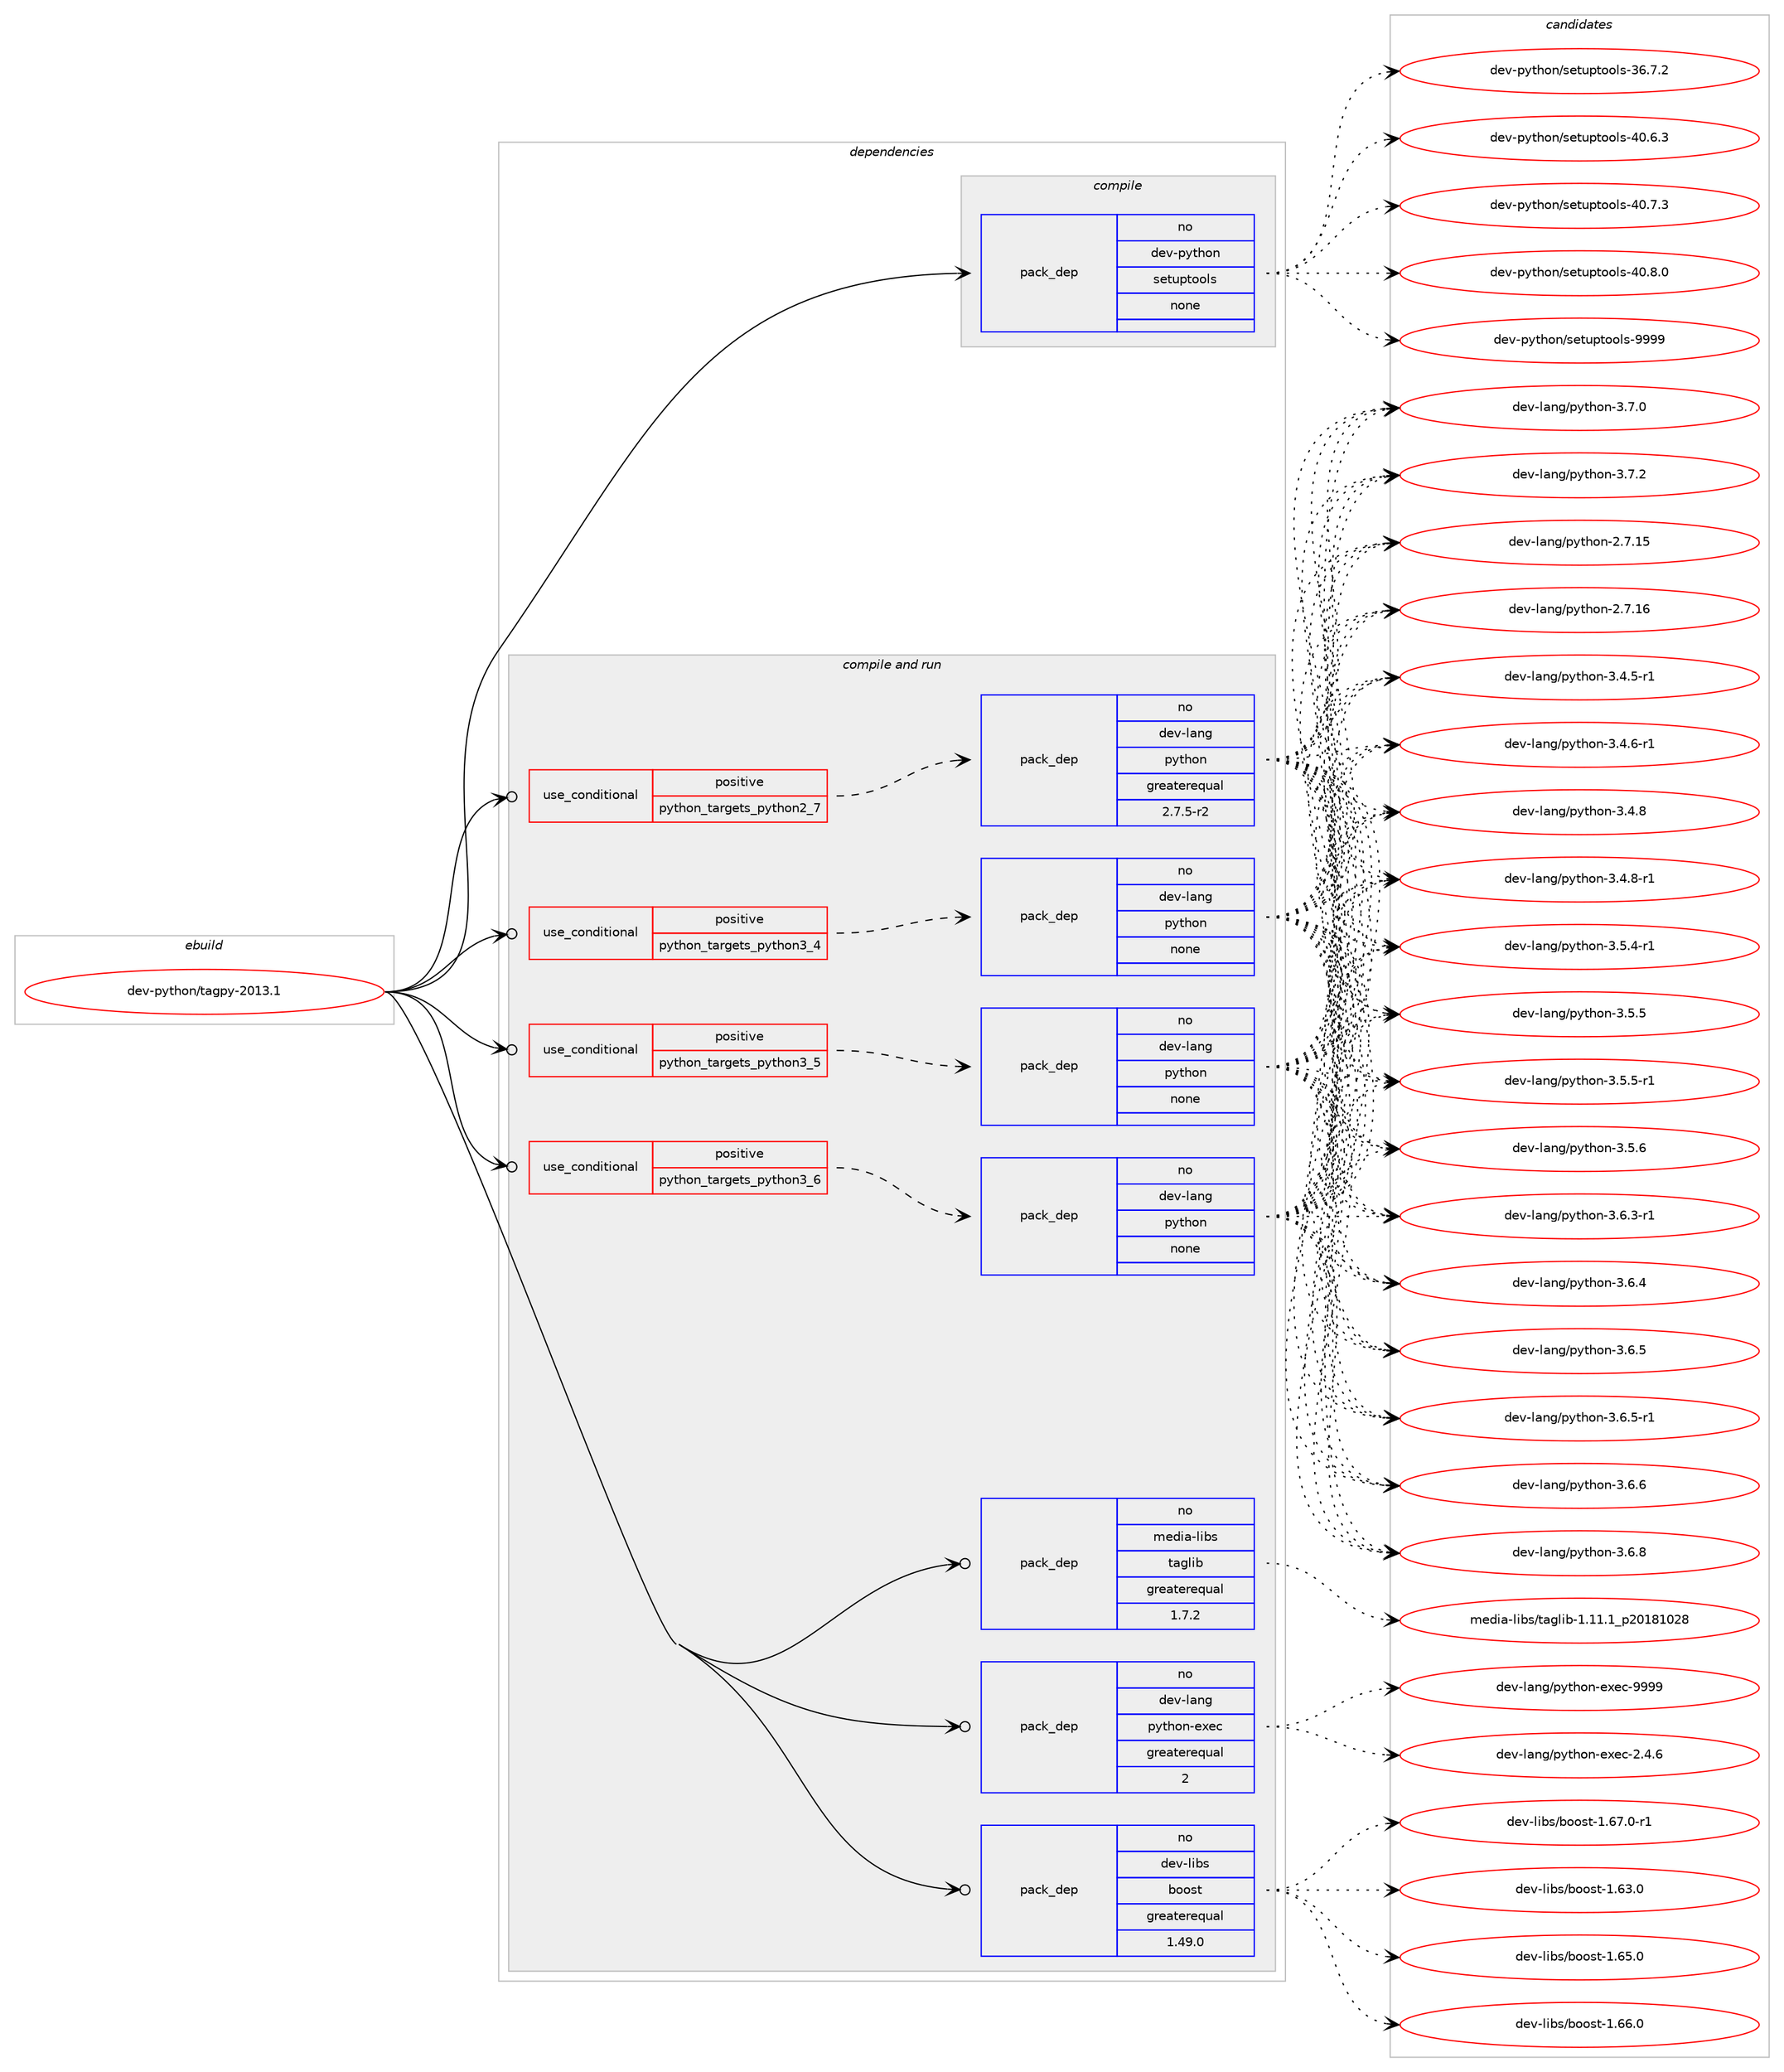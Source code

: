 digraph prolog {

# *************
# Graph options
# *************

newrank=true;
concentrate=true;
compound=true;
graph [rankdir=LR,fontname=Helvetica,fontsize=10,ranksep=1.5];#, ranksep=2.5, nodesep=0.2];
edge  [arrowhead=vee];
node  [fontname=Helvetica,fontsize=10];

# **********
# The ebuild
# **********

subgraph cluster_leftcol {
color=gray;
rank=same;
label=<<i>ebuild</i>>;
id [label="dev-python/tagpy-2013.1", color=red, width=4, href="../dev-python/tagpy-2013.1.svg"];
}

# ****************
# The dependencies
# ****************

subgraph cluster_midcol {
color=gray;
label=<<i>dependencies</i>>;
subgraph cluster_compile {
fillcolor="#eeeeee";
style=filled;
label=<<i>compile</i>>;
subgraph pack1035039 {
dependency1443963 [label=<<TABLE BORDER="0" CELLBORDER="1" CELLSPACING="0" CELLPADDING="4" WIDTH="220"><TR><TD ROWSPAN="6" CELLPADDING="30">pack_dep</TD></TR><TR><TD WIDTH="110">no</TD></TR><TR><TD>dev-python</TD></TR><TR><TD>setuptools</TD></TR><TR><TD>none</TD></TR><TR><TD></TD></TR></TABLE>>, shape=none, color=blue];
}
id:e -> dependency1443963:w [weight=20,style="solid",arrowhead="vee"];
}
subgraph cluster_compileandrun {
fillcolor="#eeeeee";
style=filled;
label=<<i>compile and run</i>>;
subgraph cond385561 {
dependency1443964 [label=<<TABLE BORDER="0" CELLBORDER="1" CELLSPACING="0" CELLPADDING="4"><TR><TD ROWSPAN="3" CELLPADDING="10">use_conditional</TD></TR><TR><TD>positive</TD></TR><TR><TD>python_targets_python2_7</TD></TR></TABLE>>, shape=none, color=red];
subgraph pack1035040 {
dependency1443965 [label=<<TABLE BORDER="0" CELLBORDER="1" CELLSPACING="0" CELLPADDING="4" WIDTH="220"><TR><TD ROWSPAN="6" CELLPADDING="30">pack_dep</TD></TR><TR><TD WIDTH="110">no</TD></TR><TR><TD>dev-lang</TD></TR><TR><TD>python</TD></TR><TR><TD>greaterequal</TD></TR><TR><TD>2.7.5-r2</TD></TR></TABLE>>, shape=none, color=blue];
}
dependency1443964:e -> dependency1443965:w [weight=20,style="dashed",arrowhead="vee"];
}
id:e -> dependency1443964:w [weight=20,style="solid",arrowhead="odotvee"];
subgraph cond385562 {
dependency1443966 [label=<<TABLE BORDER="0" CELLBORDER="1" CELLSPACING="0" CELLPADDING="4"><TR><TD ROWSPAN="3" CELLPADDING="10">use_conditional</TD></TR><TR><TD>positive</TD></TR><TR><TD>python_targets_python3_4</TD></TR></TABLE>>, shape=none, color=red];
subgraph pack1035041 {
dependency1443967 [label=<<TABLE BORDER="0" CELLBORDER="1" CELLSPACING="0" CELLPADDING="4" WIDTH="220"><TR><TD ROWSPAN="6" CELLPADDING="30">pack_dep</TD></TR><TR><TD WIDTH="110">no</TD></TR><TR><TD>dev-lang</TD></TR><TR><TD>python</TD></TR><TR><TD>none</TD></TR><TR><TD></TD></TR></TABLE>>, shape=none, color=blue];
}
dependency1443966:e -> dependency1443967:w [weight=20,style="dashed",arrowhead="vee"];
}
id:e -> dependency1443966:w [weight=20,style="solid",arrowhead="odotvee"];
subgraph cond385563 {
dependency1443968 [label=<<TABLE BORDER="0" CELLBORDER="1" CELLSPACING="0" CELLPADDING="4"><TR><TD ROWSPAN="3" CELLPADDING="10">use_conditional</TD></TR><TR><TD>positive</TD></TR><TR><TD>python_targets_python3_5</TD></TR></TABLE>>, shape=none, color=red];
subgraph pack1035042 {
dependency1443969 [label=<<TABLE BORDER="0" CELLBORDER="1" CELLSPACING="0" CELLPADDING="4" WIDTH="220"><TR><TD ROWSPAN="6" CELLPADDING="30">pack_dep</TD></TR><TR><TD WIDTH="110">no</TD></TR><TR><TD>dev-lang</TD></TR><TR><TD>python</TD></TR><TR><TD>none</TD></TR><TR><TD></TD></TR></TABLE>>, shape=none, color=blue];
}
dependency1443968:e -> dependency1443969:w [weight=20,style="dashed",arrowhead="vee"];
}
id:e -> dependency1443968:w [weight=20,style="solid",arrowhead="odotvee"];
subgraph cond385564 {
dependency1443970 [label=<<TABLE BORDER="0" CELLBORDER="1" CELLSPACING="0" CELLPADDING="4"><TR><TD ROWSPAN="3" CELLPADDING="10">use_conditional</TD></TR><TR><TD>positive</TD></TR><TR><TD>python_targets_python3_6</TD></TR></TABLE>>, shape=none, color=red];
subgraph pack1035043 {
dependency1443971 [label=<<TABLE BORDER="0" CELLBORDER="1" CELLSPACING="0" CELLPADDING="4" WIDTH="220"><TR><TD ROWSPAN="6" CELLPADDING="30">pack_dep</TD></TR><TR><TD WIDTH="110">no</TD></TR><TR><TD>dev-lang</TD></TR><TR><TD>python</TD></TR><TR><TD>none</TD></TR><TR><TD></TD></TR></TABLE>>, shape=none, color=blue];
}
dependency1443970:e -> dependency1443971:w [weight=20,style="dashed",arrowhead="vee"];
}
id:e -> dependency1443970:w [weight=20,style="solid",arrowhead="odotvee"];
subgraph pack1035044 {
dependency1443972 [label=<<TABLE BORDER="0" CELLBORDER="1" CELLSPACING="0" CELLPADDING="4" WIDTH="220"><TR><TD ROWSPAN="6" CELLPADDING="30">pack_dep</TD></TR><TR><TD WIDTH="110">no</TD></TR><TR><TD>dev-lang</TD></TR><TR><TD>python-exec</TD></TR><TR><TD>greaterequal</TD></TR><TR><TD>2</TD></TR></TABLE>>, shape=none, color=blue];
}
id:e -> dependency1443972:w [weight=20,style="solid",arrowhead="odotvee"];
subgraph pack1035045 {
dependency1443973 [label=<<TABLE BORDER="0" CELLBORDER="1" CELLSPACING="0" CELLPADDING="4" WIDTH="220"><TR><TD ROWSPAN="6" CELLPADDING="30">pack_dep</TD></TR><TR><TD WIDTH="110">no</TD></TR><TR><TD>dev-libs</TD></TR><TR><TD>boost</TD></TR><TR><TD>greaterequal</TD></TR><TR><TD>1.49.0</TD></TR></TABLE>>, shape=none, color=blue];
}
id:e -> dependency1443973:w [weight=20,style="solid",arrowhead="odotvee"];
subgraph pack1035046 {
dependency1443974 [label=<<TABLE BORDER="0" CELLBORDER="1" CELLSPACING="0" CELLPADDING="4" WIDTH="220"><TR><TD ROWSPAN="6" CELLPADDING="30">pack_dep</TD></TR><TR><TD WIDTH="110">no</TD></TR><TR><TD>media-libs</TD></TR><TR><TD>taglib</TD></TR><TR><TD>greaterequal</TD></TR><TR><TD>1.7.2</TD></TR></TABLE>>, shape=none, color=blue];
}
id:e -> dependency1443974:w [weight=20,style="solid",arrowhead="odotvee"];
}
subgraph cluster_run {
fillcolor="#eeeeee";
style=filled;
label=<<i>run</i>>;
}
}

# **************
# The candidates
# **************

subgraph cluster_choices {
rank=same;
color=gray;
label=<<i>candidates</i>>;

subgraph choice1035039 {
color=black;
nodesep=1;
choice100101118451121211161041111104711510111611711211611111110811545515446554650 [label="dev-python/setuptools-36.7.2", color=red, width=4,href="../dev-python/setuptools-36.7.2.svg"];
choice100101118451121211161041111104711510111611711211611111110811545524846544651 [label="dev-python/setuptools-40.6.3", color=red, width=4,href="../dev-python/setuptools-40.6.3.svg"];
choice100101118451121211161041111104711510111611711211611111110811545524846554651 [label="dev-python/setuptools-40.7.3", color=red, width=4,href="../dev-python/setuptools-40.7.3.svg"];
choice100101118451121211161041111104711510111611711211611111110811545524846564648 [label="dev-python/setuptools-40.8.0", color=red, width=4,href="../dev-python/setuptools-40.8.0.svg"];
choice10010111845112121116104111110471151011161171121161111111081154557575757 [label="dev-python/setuptools-9999", color=red, width=4,href="../dev-python/setuptools-9999.svg"];
dependency1443963:e -> choice100101118451121211161041111104711510111611711211611111110811545515446554650:w [style=dotted,weight="100"];
dependency1443963:e -> choice100101118451121211161041111104711510111611711211611111110811545524846544651:w [style=dotted,weight="100"];
dependency1443963:e -> choice100101118451121211161041111104711510111611711211611111110811545524846554651:w [style=dotted,weight="100"];
dependency1443963:e -> choice100101118451121211161041111104711510111611711211611111110811545524846564648:w [style=dotted,weight="100"];
dependency1443963:e -> choice10010111845112121116104111110471151011161171121161111111081154557575757:w [style=dotted,weight="100"];
}
subgraph choice1035040 {
color=black;
nodesep=1;
choice10010111845108971101034711212111610411111045504655464953 [label="dev-lang/python-2.7.15", color=red, width=4,href="../dev-lang/python-2.7.15.svg"];
choice10010111845108971101034711212111610411111045504655464954 [label="dev-lang/python-2.7.16", color=red, width=4,href="../dev-lang/python-2.7.16.svg"];
choice1001011184510897110103471121211161041111104551465246534511449 [label="dev-lang/python-3.4.5-r1", color=red, width=4,href="../dev-lang/python-3.4.5-r1.svg"];
choice1001011184510897110103471121211161041111104551465246544511449 [label="dev-lang/python-3.4.6-r1", color=red, width=4,href="../dev-lang/python-3.4.6-r1.svg"];
choice100101118451089711010347112121116104111110455146524656 [label="dev-lang/python-3.4.8", color=red, width=4,href="../dev-lang/python-3.4.8.svg"];
choice1001011184510897110103471121211161041111104551465246564511449 [label="dev-lang/python-3.4.8-r1", color=red, width=4,href="../dev-lang/python-3.4.8-r1.svg"];
choice1001011184510897110103471121211161041111104551465346524511449 [label="dev-lang/python-3.5.4-r1", color=red, width=4,href="../dev-lang/python-3.5.4-r1.svg"];
choice100101118451089711010347112121116104111110455146534653 [label="dev-lang/python-3.5.5", color=red, width=4,href="../dev-lang/python-3.5.5.svg"];
choice1001011184510897110103471121211161041111104551465346534511449 [label="dev-lang/python-3.5.5-r1", color=red, width=4,href="../dev-lang/python-3.5.5-r1.svg"];
choice100101118451089711010347112121116104111110455146534654 [label="dev-lang/python-3.5.6", color=red, width=4,href="../dev-lang/python-3.5.6.svg"];
choice1001011184510897110103471121211161041111104551465446514511449 [label="dev-lang/python-3.6.3-r1", color=red, width=4,href="../dev-lang/python-3.6.3-r1.svg"];
choice100101118451089711010347112121116104111110455146544652 [label="dev-lang/python-3.6.4", color=red, width=4,href="../dev-lang/python-3.6.4.svg"];
choice100101118451089711010347112121116104111110455146544653 [label="dev-lang/python-3.6.5", color=red, width=4,href="../dev-lang/python-3.6.5.svg"];
choice1001011184510897110103471121211161041111104551465446534511449 [label="dev-lang/python-3.6.5-r1", color=red, width=4,href="../dev-lang/python-3.6.5-r1.svg"];
choice100101118451089711010347112121116104111110455146544654 [label="dev-lang/python-3.6.6", color=red, width=4,href="../dev-lang/python-3.6.6.svg"];
choice100101118451089711010347112121116104111110455146544656 [label="dev-lang/python-3.6.8", color=red, width=4,href="../dev-lang/python-3.6.8.svg"];
choice100101118451089711010347112121116104111110455146554648 [label="dev-lang/python-3.7.0", color=red, width=4,href="../dev-lang/python-3.7.0.svg"];
choice100101118451089711010347112121116104111110455146554650 [label="dev-lang/python-3.7.2", color=red, width=4,href="../dev-lang/python-3.7.2.svg"];
dependency1443965:e -> choice10010111845108971101034711212111610411111045504655464953:w [style=dotted,weight="100"];
dependency1443965:e -> choice10010111845108971101034711212111610411111045504655464954:w [style=dotted,weight="100"];
dependency1443965:e -> choice1001011184510897110103471121211161041111104551465246534511449:w [style=dotted,weight="100"];
dependency1443965:e -> choice1001011184510897110103471121211161041111104551465246544511449:w [style=dotted,weight="100"];
dependency1443965:e -> choice100101118451089711010347112121116104111110455146524656:w [style=dotted,weight="100"];
dependency1443965:e -> choice1001011184510897110103471121211161041111104551465246564511449:w [style=dotted,weight="100"];
dependency1443965:e -> choice1001011184510897110103471121211161041111104551465346524511449:w [style=dotted,weight="100"];
dependency1443965:e -> choice100101118451089711010347112121116104111110455146534653:w [style=dotted,weight="100"];
dependency1443965:e -> choice1001011184510897110103471121211161041111104551465346534511449:w [style=dotted,weight="100"];
dependency1443965:e -> choice100101118451089711010347112121116104111110455146534654:w [style=dotted,weight="100"];
dependency1443965:e -> choice1001011184510897110103471121211161041111104551465446514511449:w [style=dotted,weight="100"];
dependency1443965:e -> choice100101118451089711010347112121116104111110455146544652:w [style=dotted,weight="100"];
dependency1443965:e -> choice100101118451089711010347112121116104111110455146544653:w [style=dotted,weight="100"];
dependency1443965:e -> choice1001011184510897110103471121211161041111104551465446534511449:w [style=dotted,weight="100"];
dependency1443965:e -> choice100101118451089711010347112121116104111110455146544654:w [style=dotted,weight="100"];
dependency1443965:e -> choice100101118451089711010347112121116104111110455146544656:w [style=dotted,weight="100"];
dependency1443965:e -> choice100101118451089711010347112121116104111110455146554648:w [style=dotted,weight="100"];
dependency1443965:e -> choice100101118451089711010347112121116104111110455146554650:w [style=dotted,weight="100"];
}
subgraph choice1035041 {
color=black;
nodesep=1;
choice10010111845108971101034711212111610411111045504655464953 [label="dev-lang/python-2.7.15", color=red, width=4,href="../dev-lang/python-2.7.15.svg"];
choice10010111845108971101034711212111610411111045504655464954 [label="dev-lang/python-2.7.16", color=red, width=4,href="../dev-lang/python-2.7.16.svg"];
choice1001011184510897110103471121211161041111104551465246534511449 [label="dev-lang/python-3.4.5-r1", color=red, width=4,href="../dev-lang/python-3.4.5-r1.svg"];
choice1001011184510897110103471121211161041111104551465246544511449 [label="dev-lang/python-3.4.6-r1", color=red, width=4,href="../dev-lang/python-3.4.6-r1.svg"];
choice100101118451089711010347112121116104111110455146524656 [label="dev-lang/python-3.4.8", color=red, width=4,href="../dev-lang/python-3.4.8.svg"];
choice1001011184510897110103471121211161041111104551465246564511449 [label="dev-lang/python-3.4.8-r1", color=red, width=4,href="../dev-lang/python-3.4.8-r1.svg"];
choice1001011184510897110103471121211161041111104551465346524511449 [label="dev-lang/python-3.5.4-r1", color=red, width=4,href="../dev-lang/python-3.5.4-r1.svg"];
choice100101118451089711010347112121116104111110455146534653 [label="dev-lang/python-3.5.5", color=red, width=4,href="../dev-lang/python-3.5.5.svg"];
choice1001011184510897110103471121211161041111104551465346534511449 [label="dev-lang/python-3.5.5-r1", color=red, width=4,href="../dev-lang/python-3.5.5-r1.svg"];
choice100101118451089711010347112121116104111110455146534654 [label="dev-lang/python-3.5.6", color=red, width=4,href="../dev-lang/python-3.5.6.svg"];
choice1001011184510897110103471121211161041111104551465446514511449 [label="dev-lang/python-3.6.3-r1", color=red, width=4,href="../dev-lang/python-3.6.3-r1.svg"];
choice100101118451089711010347112121116104111110455146544652 [label="dev-lang/python-3.6.4", color=red, width=4,href="../dev-lang/python-3.6.4.svg"];
choice100101118451089711010347112121116104111110455146544653 [label="dev-lang/python-3.6.5", color=red, width=4,href="../dev-lang/python-3.6.5.svg"];
choice1001011184510897110103471121211161041111104551465446534511449 [label="dev-lang/python-3.6.5-r1", color=red, width=4,href="../dev-lang/python-3.6.5-r1.svg"];
choice100101118451089711010347112121116104111110455146544654 [label="dev-lang/python-3.6.6", color=red, width=4,href="../dev-lang/python-3.6.6.svg"];
choice100101118451089711010347112121116104111110455146544656 [label="dev-lang/python-3.6.8", color=red, width=4,href="../dev-lang/python-3.6.8.svg"];
choice100101118451089711010347112121116104111110455146554648 [label="dev-lang/python-3.7.0", color=red, width=4,href="../dev-lang/python-3.7.0.svg"];
choice100101118451089711010347112121116104111110455146554650 [label="dev-lang/python-3.7.2", color=red, width=4,href="../dev-lang/python-3.7.2.svg"];
dependency1443967:e -> choice10010111845108971101034711212111610411111045504655464953:w [style=dotted,weight="100"];
dependency1443967:e -> choice10010111845108971101034711212111610411111045504655464954:w [style=dotted,weight="100"];
dependency1443967:e -> choice1001011184510897110103471121211161041111104551465246534511449:w [style=dotted,weight="100"];
dependency1443967:e -> choice1001011184510897110103471121211161041111104551465246544511449:w [style=dotted,weight="100"];
dependency1443967:e -> choice100101118451089711010347112121116104111110455146524656:w [style=dotted,weight="100"];
dependency1443967:e -> choice1001011184510897110103471121211161041111104551465246564511449:w [style=dotted,weight="100"];
dependency1443967:e -> choice1001011184510897110103471121211161041111104551465346524511449:w [style=dotted,weight="100"];
dependency1443967:e -> choice100101118451089711010347112121116104111110455146534653:w [style=dotted,weight="100"];
dependency1443967:e -> choice1001011184510897110103471121211161041111104551465346534511449:w [style=dotted,weight="100"];
dependency1443967:e -> choice100101118451089711010347112121116104111110455146534654:w [style=dotted,weight="100"];
dependency1443967:e -> choice1001011184510897110103471121211161041111104551465446514511449:w [style=dotted,weight="100"];
dependency1443967:e -> choice100101118451089711010347112121116104111110455146544652:w [style=dotted,weight="100"];
dependency1443967:e -> choice100101118451089711010347112121116104111110455146544653:w [style=dotted,weight="100"];
dependency1443967:e -> choice1001011184510897110103471121211161041111104551465446534511449:w [style=dotted,weight="100"];
dependency1443967:e -> choice100101118451089711010347112121116104111110455146544654:w [style=dotted,weight="100"];
dependency1443967:e -> choice100101118451089711010347112121116104111110455146544656:w [style=dotted,weight="100"];
dependency1443967:e -> choice100101118451089711010347112121116104111110455146554648:w [style=dotted,weight="100"];
dependency1443967:e -> choice100101118451089711010347112121116104111110455146554650:w [style=dotted,weight="100"];
}
subgraph choice1035042 {
color=black;
nodesep=1;
choice10010111845108971101034711212111610411111045504655464953 [label="dev-lang/python-2.7.15", color=red, width=4,href="../dev-lang/python-2.7.15.svg"];
choice10010111845108971101034711212111610411111045504655464954 [label="dev-lang/python-2.7.16", color=red, width=4,href="../dev-lang/python-2.7.16.svg"];
choice1001011184510897110103471121211161041111104551465246534511449 [label="dev-lang/python-3.4.5-r1", color=red, width=4,href="../dev-lang/python-3.4.5-r1.svg"];
choice1001011184510897110103471121211161041111104551465246544511449 [label="dev-lang/python-3.4.6-r1", color=red, width=4,href="../dev-lang/python-3.4.6-r1.svg"];
choice100101118451089711010347112121116104111110455146524656 [label="dev-lang/python-3.4.8", color=red, width=4,href="../dev-lang/python-3.4.8.svg"];
choice1001011184510897110103471121211161041111104551465246564511449 [label="dev-lang/python-3.4.8-r1", color=red, width=4,href="../dev-lang/python-3.4.8-r1.svg"];
choice1001011184510897110103471121211161041111104551465346524511449 [label="dev-lang/python-3.5.4-r1", color=red, width=4,href="../dev-lang/python-3.5.4-r1.svg"];
choice100101118451089711010347112121116104111110455146534653 [label="dev-lang/python-3.5.5", color=red, width=4,href="../dev-lang/python-3.5.5.svg"];
choice1001011184510897110103471121211161041111104551465346534511449 [label="dev-lang/python-3.5.5-r1", color=red, width=4,href="../dev-lang/python-3.5.5-r1.svg"];
choice100101118451089711010347112121116104111110455146534654 [label="dev-lang/python-3.5.6", color=red, width=4,href="../dev-lang/python-3.5.6.svg"];
choice1001011184510897110103471121211161041111104551465446514511449 [label="dev-lang/python-3.6.3-r1", color=red, width=4,href="../dev-lang/python-3.6.3-r1.svg"];
choice100101118451089711010347112121116104111110455146544652 [label="dev-lang/python-3.6.4", color=red, width=4,href="../dev-lang/python-3.6.4.svg"];
choice100101118451089711010347112121116104111110455146544653 [label="dev-lang/python-3.6.5", color=red, width=4,href="../dev-lang/python-3.6.5.svg"];
choice1001011184510897110103471121211161041111104551465446534511449 [label="dev-lang/python-3.6.5-r1", color=red, width=4,href="../dev-lang/python-3.6.5-r1.svg"];
choice100101118451089711010347112121116104111110455146544654 [label="dev-lang/python-3.6.6", color=red, width=4,href="../dev-lang/python-3.6.6.svg"];
choice100101118451089711010347112121116104111110455146544656 [label="dev-lang/python-3.6.8", color=red, width=4,href="../dev-lang/python-3.6.8.svg"];
choice100101118451089711010347112121116104111110455146554648 [label="dev-lang/python-3.7.0", color=red, width=4,href="../dev-lang/python-3.7.0.svg"];
choice100101118451089711010347112121116104111110455146554650 [label="dev-lang/python-3.7.2", color=red, width=4,href="../dev-lang/python-3.7.2.svg"];
dependency1443969:e -> choice10010111845108971101034711212111610411111045504655464953:w [style=dotted,weight="100"];
dependency1443969:e -> choice10010111845108971101034711212111610411111045504655464954:w [style=dotted,weight="100"];
dependency1443969:e -> choice1001011184510897110103471121211161041111104551465246534511449:w [style=dotted,weight="100"];
dependency1443969:e -> choice1001011184510897110103471121211161041111104551465246544511449:w [style=dotted,weight="100"];
dependency1443969:e -> choice100101118451089711010347112121116104111110455146524656:w [style=dotted,weight="100"];
dependency1443969:e -> choice1001011184510897110103471121211161041111104551465246564511449:w [style=dotted,weight="100"];
dependency1443969:e -> choice1001011184510897110103471121211161041111104551465346524511449:w [style=dotted,weight="100"];
dependency1443969:e -> choice100101118451089711010347112121116104111110455146534653:w [style=dotted,weight="100"];
dependency1443969:e -> choice1001011184510897110103471121211161041111104551465346534511449:w [style=dotted,weight="100"];
dependency1443969:e -> choice100101118451089711010347112121116104111110455146534654:w [style=dotted,weight="100"];
dependency1443969:e -> choice1001011184510897110103471121211161041111104551465446514511449:w [style=dotted,weight="100"];
dependency1443969:e -> choice100101118451089711010347112121116104111110455146544652:w [style=dotted,weight="100"];
dependency1443969:e -> choice100101118451089711010347112121116104111110455146544653:w [style=dotted,weight="100"];
dependency1443969:e -> choice1001011184510897110103471121211161041111104551465446534511449:w [style=dotted,weight="100"];
dependency1443969:e -> choice100101118451089711010347112121116104111110455146544654:w [style=dotted,weight="100"];
dependency1443969:e -> choice100101118451089711010347112121116104111110455146544656:w [style=dotted,weight="100"];
dependency1443969:e -> choice100101118451089711010347112121116104111110455146554648:w [style=dotted,weight="100"];
dependency1443969:e -> choice100101118451089711010347112121116104111110455146554650:w [style=dotted,weight="100"];
}
subgraph choice1035043 {
color=black;
nodesep=1;
choice10010111845108971101034711212111610411111045504655464953 [label="dev-lang/python-2.7.15", color=red, width=4,href="../dev-lang/python-2.7.15.svg"];
choice10010111845108971101034711212111610411111045504655464954 [label="dev-lang/python-2.7.16", color=red, width=4,href="../dev-lang/python-2.7.16.svg"];
choice1001011184510897110103471121211161041111104551465246534511449 [label="dev-lang/python-3.4.5-r1", color=red, width=4,href="../dev-lang/python-3.4.5-r1.svg"];
choice1001011184510897110103471121211161041111104551465246544511449 [label="dev-lang/python-3.4.6-r1", color=red, width=4,href="../dev-lang/python-3.4.6-r1.svg"];
choice100101118451089711010347112121116104111110455146524656 [label="dev-lang/python-3.4.8", color=red, width=4,href="../dev-lang/python-3.4.8.svg"];
choice1001011184510897110103471121211161041111104551465246564511449 [label="dev-lang/python-3.4.8-r1", color=red, width=4,href="../dev-lang/python-3.4.8-r1.svg"];
choice1001011184510897110103471121211161041111104551465346524511449 [label="dev-lang/python-3.5.4-r1", color=red, width=4,href="../dev-lang/python-3.5.4-r1.svg"];
choice100101118451089711010347112121116104111110455146534653 [label="dev-lang/python-3.5.5", color=red, width=4,href="../dev-lang/python-3.5.5.svg"];
choice1001011184510897110103471121211161041111104551465346534511449 [label="dev-lang/python-3.5.5-r1", color=red, width=4,href="../dev-lang/python-3.5.5-r1.svg"];
choice100101118451089711010347112121116104111110455146534654 [label="dev-lang/python-3.5.6", color=red, width=4,href="../dev-lang/python-3.5.6.svg"];
choice1001011184510897110103471121211161041111104551465446514511449 [label="dev-lang/python-3.6.3-r1", color=red, width=4,href="../dev-lang/python-3.6.3-r1.svg"];
choice100101118451089711010347112121116104111110455146544652 [label="dev-lang/python-3.6.4", color=red, width=4,href="../dev-lang/python-3.6.4.svg"];
choice100101118451089711010347112121116104111110455146544653 [label="dev-lang/python-3.6.5", color=red, width=4,href="../dev-lang/python-3.6.5.svg"];
choice1001011184510897110103471121211161041111104551465446534511449 [label="dev-lang/python-3.6.5-r1", color=red, width=4,href="../dev-lang/python-3.6.5-r1.svg"];
choice100101118451089711010347112121116104111110455146544654 [label="dev-lang/python-3.6.6", color=red, width=4,href="../dev-lang/python-3.6.6.svg"];
choice100101118451089711010347112121116104111110455146544656 [label="dev-lang/python-3.6.8", color=red, width=4,href="../dev-lang/python-3.6.8.svg"];
choice100101118451089711010347112121116104111110455146554648 [label="dev-lang/python-3.7.0", color=red, width=4,href="../dev-lang/python-3.7.0.svg"];
choice100101118451089711010347112121116104111110455146554650 [label="dev-lang/python-3.7.2", color=red, width=4,href="../dev-lang/python-3.7.2.svg"];
dependency1443971:e -> choice10010111845108971101034711212111610411111045504655464953:w [style=dotted,weight="100"];
dependency1443971:e -> choice10010111845108971101034711212111610411111045504655464954:w [style=dotted,weight="100"];
dependency1443971:e -> choice1001011184510897110103471121211161041111104551465246534511449:w [style=dotted,weight="100"];
dependency1443971:e -> choice1001011184510897110103471121211161041111104551465246544511449:w [style=dotted,weight="100"];
dependency1443971:e -> choice100101118451089711010347112121116104111110455146524656:w [style=dotted,weight="100"];
dependency1443971:e -> choice1001011184510897110103471121211161041111104551465246564511449:w [style=dotted,weight="100"];
dependency1443971:e -> choice1001011184510897110103471121211161041111104551465346524511449:w [style=dotted,weight="100"];
dependency1443971:e -> choice100101118451089711010347112121116104111110455146534653:w [style=dotted,weight="100"];
dependency1443971:e -> choice1001011184510897110103471121211161041111104551465346534511449:w [style=dotted,weight="100"];
dependency1443971:e -> choice100101118451089711010347112121116104111110455146534654:w [style=dotted,weight="100"];
dependency1443971:e -> choice1001011184510897110103471121211161041111104551465446514511449:w [style=dotted,weight="100"];
dependency1443971:e -> choice100101118451089711010347112121116104111110455146544652:w [style=dotted,weight="100"];
dependency1443971:e -> choice100101118451089711010347112121116104111110455146544653:w [style=dotted,weight="100"];
dependency1443971:e -> choice1001011184510897110103471121211161041111104551465446534511449:w [style=dotted,weight="100"];
dependency1443971:e -> choice100101118451089711010347112121116104111110455146544654:w [style=dotted,weight="100"];
dependency1443971:e -> choice100101118451089711010347112121116104111110455146544656:w [style=dotted,weight="100"];
dependency1443971:e -> choice100101118451089711010347112121116104111110455146554648:w [style=dotted,weight="100"];
dependency1443971:e -> choice100101118451089711010347112121116104111110455146554650:w [style=dotted,weight="100"];
}
subgraph choice1035044 {
color=black;
nodesep=1;
choice1001011184510897110103471121211161041111104510112010199455046524654 [label="dev-lang/python-exec-2.4.6", color=red, width=4,href="../dev-lang/python-exec-2.4.6.svg"];
choice10010111845108971101034711212111610411111045101120101994557575757 [label="dev-lang/python-exec-9999", color=red, width=4,href="../dev-lang/python-exec-9999.svg"];
dependency1443972:e -> choice1001011184510897110103471121211161041111104510112010199455046524654:w [style=dotted,weight="100"];
dependency1443972:e -> choice10010111845108971101034711212111610411111045101120101994557575757:w [style=dotted,weight="100"];
}
subgraph choice1035045 {
color=black;
nodesep=1;
choice1001011184510810598115479811111111511645494654514648 [label="dev-libs/boost-1.63.0", color=red, width=4,href="../dev-libs/boost-1.63.0.svg"];
choice1001011184510810598115479811111111511645494654534648 [label="dev-libs/boost-1.65.0", color=red, width=4,href="../dev-libs/boost-1.65.0.svg"];
choice1001011184510810598115479811111111511645494654544648 [label="dev-libs/boost-1.66.0", color=red, width=4,href="../dev-libs/boost-1.66.0.svg"];
choice10010111845108105981154798111111115116454946545546484511449 [label="dev-libs/boost-1.67.0-r1", color=red, width=4,href="../dev-libs/boost-1.67.0-r1.svg"];
dependency1443973:e -> choice1001011184510810598115479811111111511645494654514648:w [style=dotted,weight="100"];
dependency1443973:e -> choice1001011184510810598115479811111111511645494654534648:w [style=dotted,weight="100"];
dependency1443973:e -> choice1001011184510810598115479811111111511645494654544648:w [style=dotted,weight="100"];
dependency1443973:e -> choice10010111845108105981154798111111115116454946545546484511449:w [style=dotted,weight="100"];
}
subgraph choice1035046 {
color=black;
nodesep=1;
choice10910110010597451081059811547116971031081059845494649494649951125048495649485056 [label="media-libs/taglib-1.11.1_p20181028", color=red, width=4,href="../media-libs/taglib-1.11.1_p20181028.svg"];
dependency1443974:e -> choice10910110010597451081059811547116971031081059845494649494649951125048495649485056:w [style=dotted,weight="100"];
}
}

}
